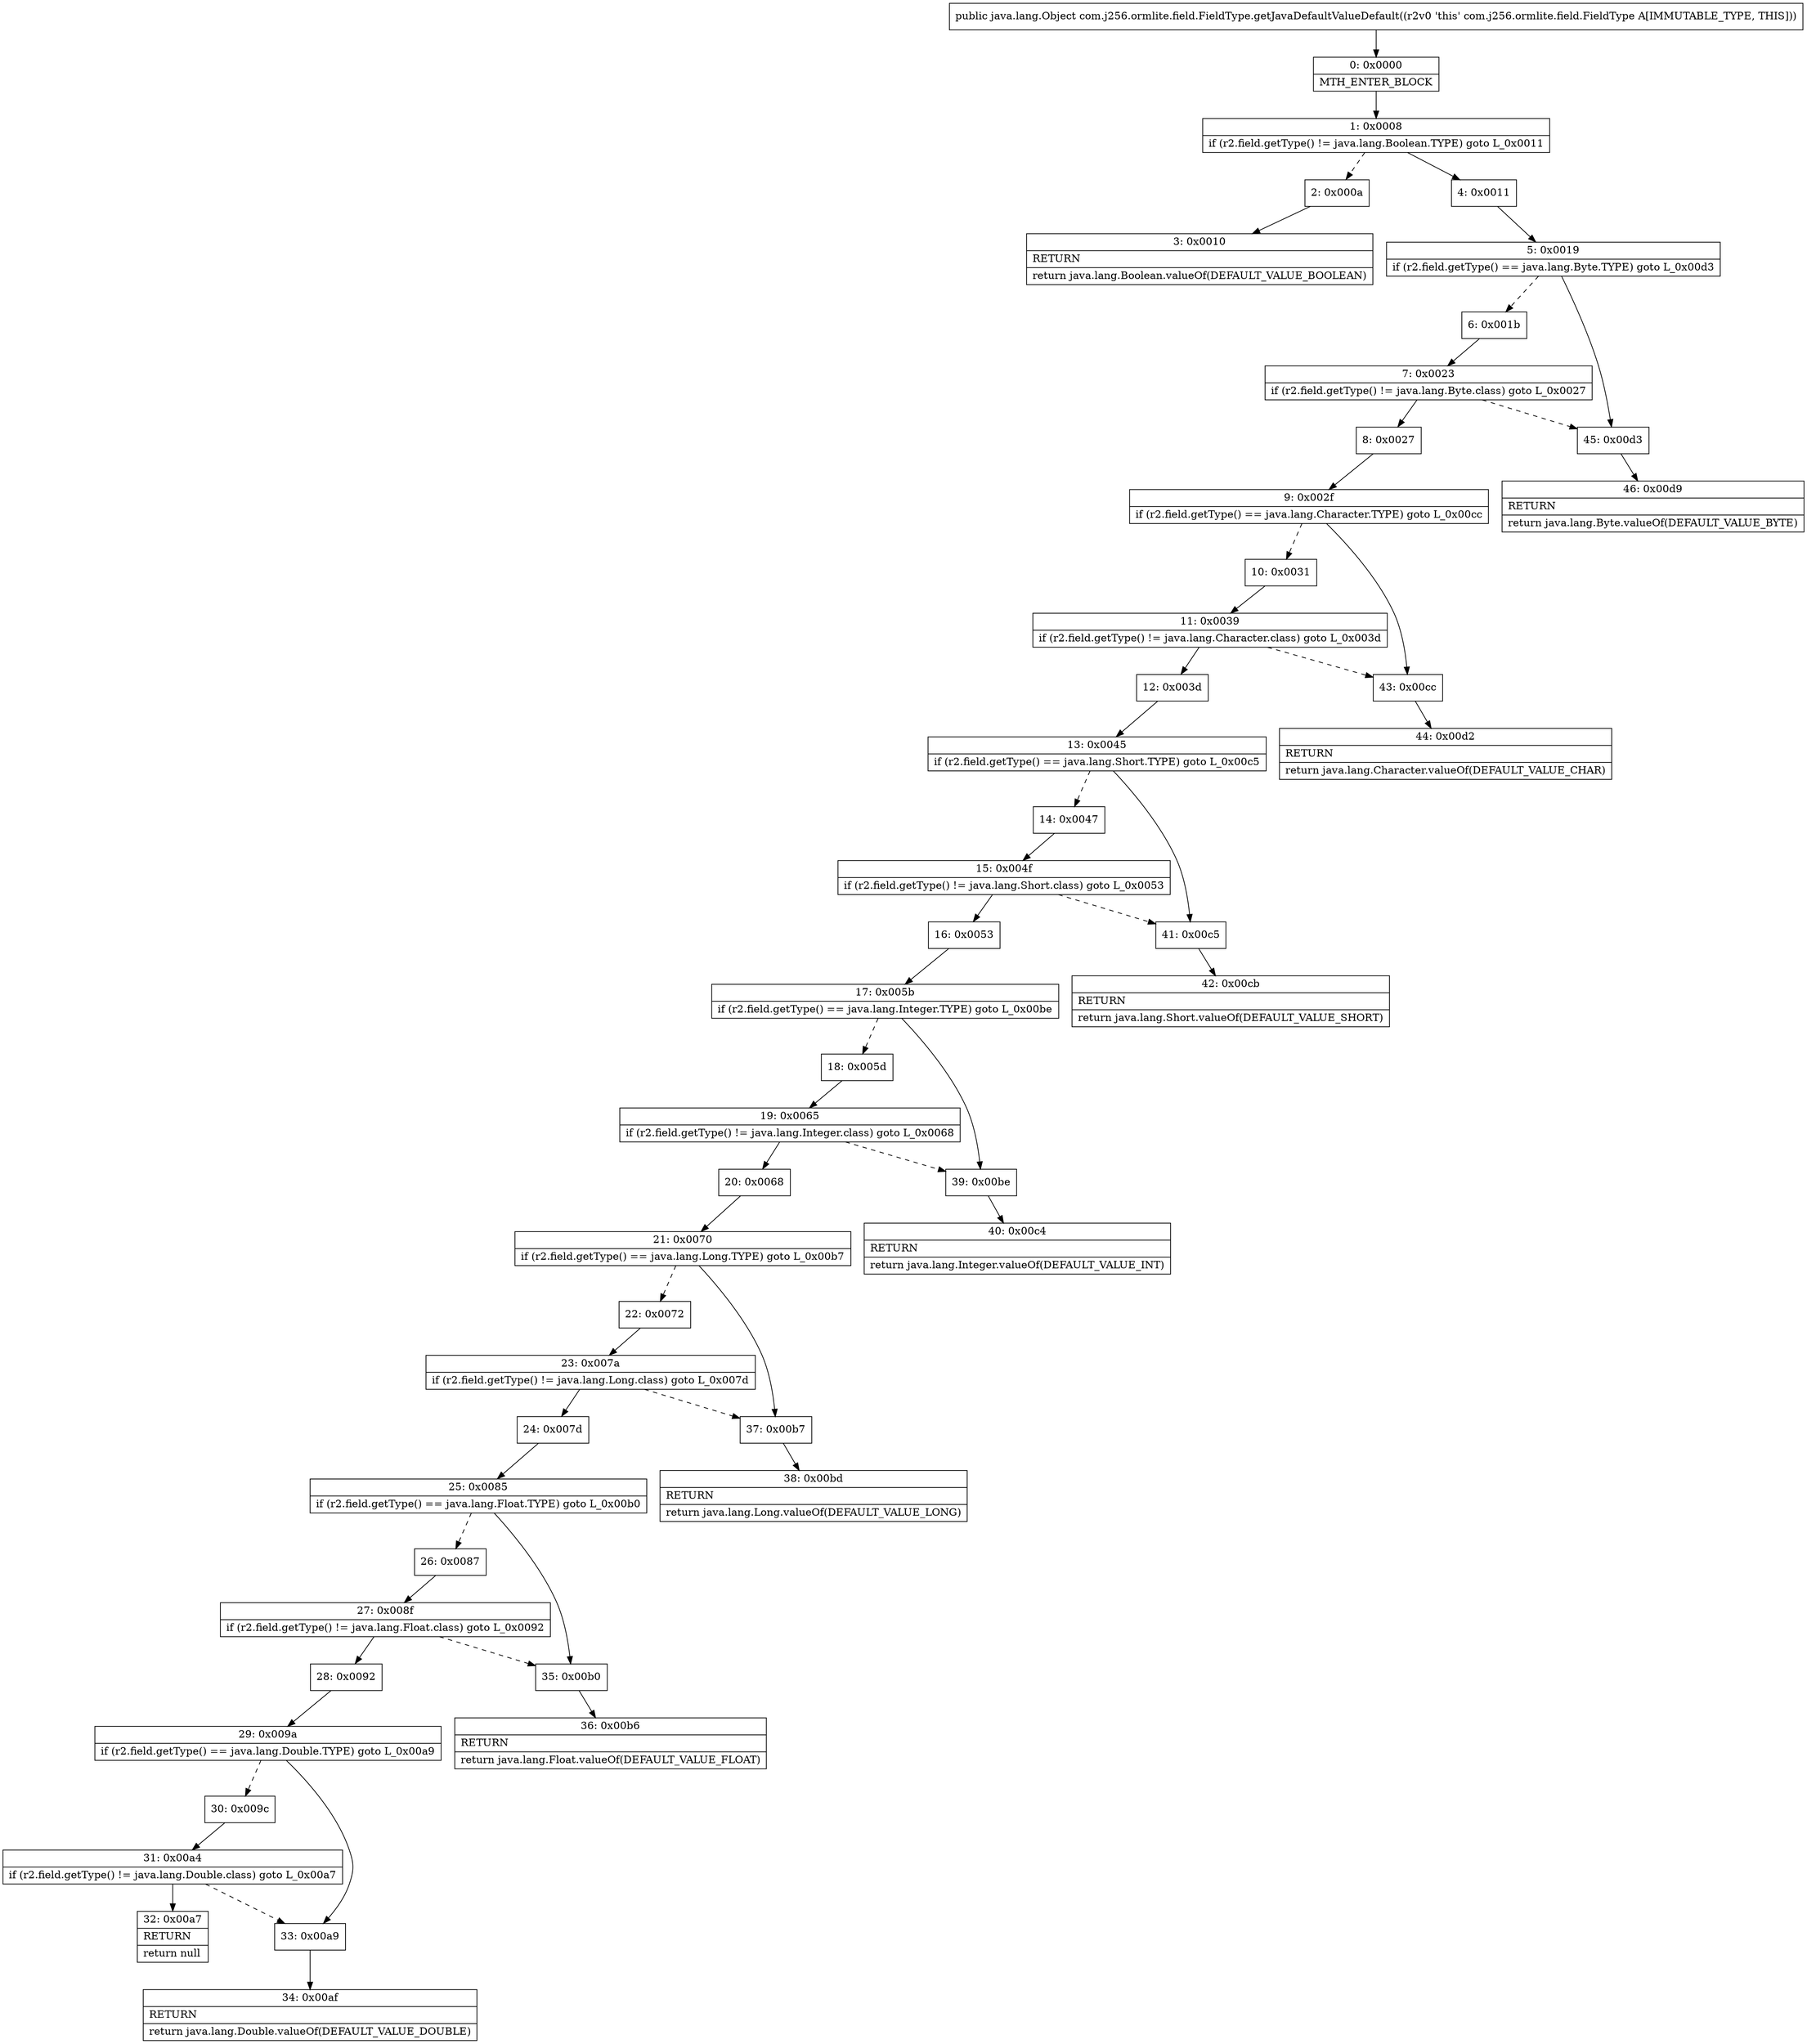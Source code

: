 digraph "CFG forcom.j256.ormlite.field.FieldType.getJavaDefaultValueDefault()Ljava\/lang\/Object;" {
Node_0 [shape=record,label="{0\:\ 0x0000|MTH_ENTER_BLOCK\l}"];
Node_1 [shape=record,label="{1\:\ 0x0008|if (r2.field.getType() != java.lang.Boolean.TYPE) goto L_0x0011\l}"];
Node_2 [shape=record,label="{2\:\ 0x000a}"];
Node_3 [shape=record,label="{3\:\ 0x0010|RETURN\l|return java.lang.Boolean.valueOf(DEFAULT_VALUE_BOOLEAN)\l}"];
Node_4 [shape=record,label="{4\:\ 0x0011}"];
Node_5 [shape=record,label="{5\:\ 0x0019|if (r2.field.getType() == java.lang.Byte.TYPE) goto L_0x00d3\l}"];
Node_6 [shape=record,label="{6\:\ 0x001b}"];
Node_7 [shape=record,label="{7\:\ 0x0023|if (r2.field.getType() != java.lang.Byte.class) goto L_0x0027\l}"];
Node_8 [shape=record,label="{8\:\ 0x0027}"];
Node_9 [shape=record,label="{9\:\ 0x002f|if (r2.field.getType() == java.lang.Character.TYPE) goto L_0x00cc\l}"];
Node_10 [shape=record,label="{10\:\ 0x0031}"];
Node_11 [shape=record,label="{11\:\ 0x0039|if (r2.field.getType() != java.lang.Character.class) goto L_0x003d\l}"];
Node_12 [shape=record,label="{12\:\ 0x003d}"];
Node_13 [shape=record,label="{13\:\ 0x0045|if (r2.field.getType() == java.lang.Short.TYPE) goto L_0x00c5\l}"];
Node_14 [shape=record,label="{14\:\ 0x0047}"];
Node_15 [shape=record,label="{15\:\ 0x004f|if (r2.field.getType() != java.lang.Short.class) goto L_0x0053\l}"];
Node_16 [shape=record,label="{16\:\ 0x0053}"];
Node_17 [shape=record,label="{17\:\ 0x005b|if (r2.field.getType() == java.lang.Integer.TYPE) goto L_0x00be\l}"];
Node_18 [shape=record,label="{18\:\ 0x005d}"];
Node_19 [shape=record,label="{19\:\ 0x0065|if (r2.field.getType() != java.lang.Integer.class) goto L_0x0068\l}"];
Node_20 [shape=record,label="{20\:\ 0x0068}"];
Node_21 [shape=record,label="{21\:\ 0x0070|if (r2.field.getType() == java.lang.Long.TYPE) goto L_0x00b7\l}"];
Node_22 [shape=record,label="{22\:\ 0x0072}"];
Node_23 [shape=record,label="{23\:\ 0x007a|if (r2.field.getType() != java.lang.Long.class) goto L_0x007d\l}"];
Node_24 [shape=record,label="{24\:\ 0x007d}"];
Node_25 [shape=record,label="{25\:\ 0x0085|if (r2.field.getType() == java.lang.Float.TYPE) goto L_0x00b0\l}"];
Node_26 [shape=record,label="{26\:\ 0x0087}"];
Node_27 [shape=record,label="{27\:\ 0x008f|if (r2.field.getType() != java.lang.Float.class) goto L_0x0092\l}"];
Node_28 [shape=record,label="{28\:\ 0x0092}"];
Node_29 [shape=record,label="{29\:\ 0x009a|if (r2.field.getType() == java.lang.Double.TYPE) goto L_0x00a9\l}"];
Node_30 [shape=record,label="{30\:\ 0x009c}"];
Node_31 [shape=record,label="{31\:\ 0x00a4|if (r2.field.getType() != java.lang.Double.class) goto L_0x00a7\l}"];
Node_32 [shape=record,label="{32\:\ 0x00a7|RETURN\l|return null\l}"];
Node_33 [shape=record,label="{33\:\ 0x00a9}"];
Node_34 [shape=record,label="{34\:\ 0x00af|RETURN\l|return java.lang.Double.valueOf(DEFAULT_VALUE_DOUBLE)\l}"];
Node_35 [shape=record,label="{35\:\ 0x00b0}"];
Node_36 [shape=record,label="{36\:\ 0x00b6|RETURN\l|return java.lang.Float.valueOf(DEFAULT_VALUE_FLOAT)\l}"];
Node_37 [shape=record,label="{37\:\ 0x00b7}"];
Node_38 [shape=record,label="{38\:\ 0x00bd|RETURN\l|return java.lang.Long.valueOf(DEFAULT_VALUE_LONG)\l}"];
Node_39 [shape=record,label="{39\:\ 0x00be}"];
Node_40 [shape=record,label="{40\:\ 0x00c4|RETURN\l|return java.lang.Integer.valueOf(DEFAULT_VALUE_INT)\l}"];
Node_41 [shape=record,label="{41\:\ 0x00c5}"];
Node_42 [shape=record,label="{42\:\ 0x00cb|RETURN\l|return java.lang.Short.valueOf(DEFAULT_VALUE_SHORT)\l}"];
Node_43 [shape=record,label="{43\:\ 0x00cc}"];
Node_44 [shape=record,label="{44\:\ 0x00d2|RETURN\l|return java.lang.Character.valueOf(DEFAULT_VALUE_CHAR)\l}"];
Node_45 [shape=record,label="{45\:\ 0x00d3}"];
Node_46 [shape=record,label="{46\:\ 0x00d9|RETURN\l|return java.lang.Byte.valueOf(DEFAULT_VALUE_BYTE)\l}"];
MethodNode[shape=record,label="{public java.lang.Object com.j256.ormlite.field.FieldType.getJavaDefaultValueDefault((r2v0 'this' com.j256.ormlite.field.FieldType A[IMMUTABLE_TYPE, THIS])) }"];
MethodNode -> Node_0;
Node_0 -> Node_1;
Node_1 -> Node_2[style=dashed];
Node_1 -> Node_4;
Node_2 -> Node_3;
Node_4 -> Node_5;
Node_5 -> Node_6[style=dashed];
Node_5 -> Node_45;
Node_6 -> Node_7;
Node_7 -> Node_8;
Node_7 -> Node_45[style=dashed];
Node_8 -> Node_9;
Node_9 -> Node_10[style=dashed];
Node_9 -> Node_43;
Node_10 -> Node_11;
Node_11 -> Node_12;
Node_11 -> Node_43[style=dashed];
Node_12 -> Node_13;
Node_13 -> Node_14[style=dashed];
Node_13 -> Node_41;
Node_14 -> Node_15;
Node_15 -> Node_16;
Node_15 -> Node_41[style=dashed];
Node_16 -> Node_17;
Node_17 -> Node_18[style=dashed];
Node_17 -> Node_39;
Node_18 -> Node_19;
Node_19 -> Node_20;
Node_19 -> Node_39[style=dashed];
Node_20 -> Node_21;
Node_21 -> Node_22[style=dashed];
Node_21 -> Node_37;
Node_22 -> Node_23;
Node_23 -> Node_24;
Node_23 -> Node_37[style=dashed];
Node_24 -> Node_25;
Node_25 -> Node_26[style=dashed];
Node_25 -> Node_35;
Node_26 -> Node_27;
Node_27 -> Node_28;
Node_27 -> Node_35[style=dashed];
Node_28 -> Node_29;
Node_29 -> Node_30[style=dashed];
Node_29 -> Node_33;
Node_30 -> Node_31;
Node_31 -> Node_32;
Node_31 -> Node_33[style=dashed];
Node_33 -> Node_34;
Node_35 -> Node_36;
Node_37 -> Node_38;
Node_39 -> Node_40;
Node_41 -> Node_42;
Node_43 -> Node_44;
Node_45 -> Node_46;
}

